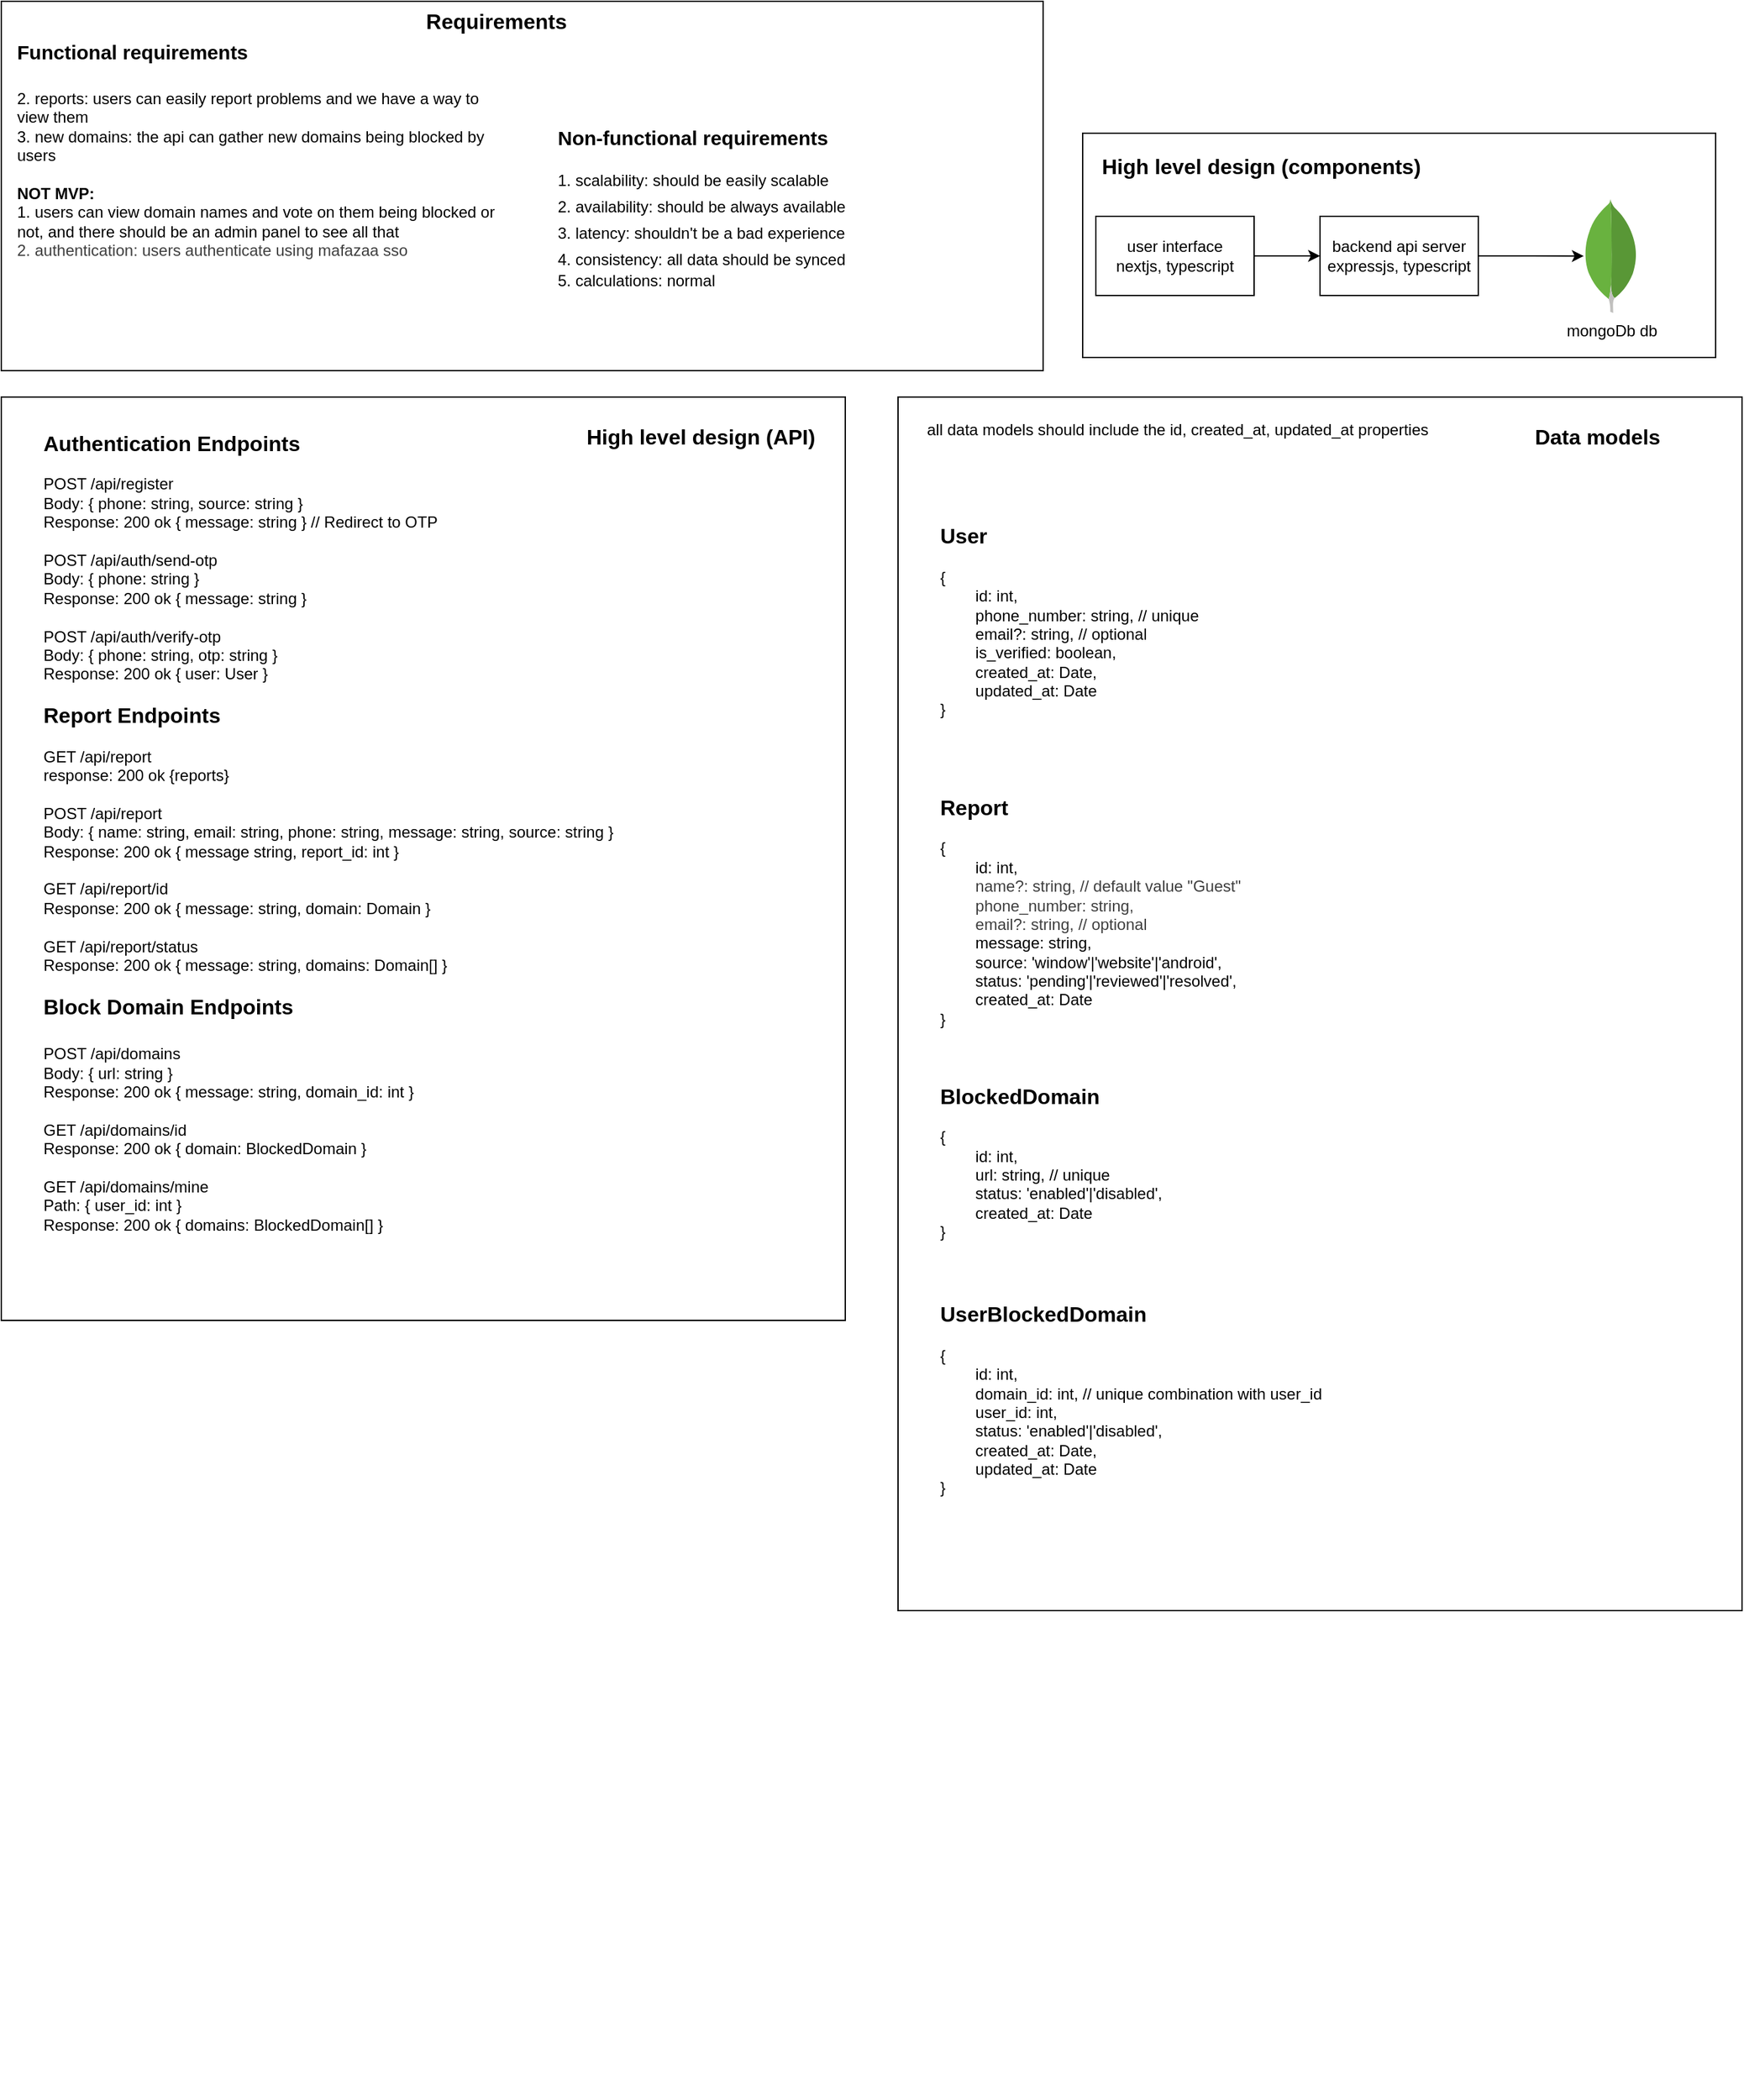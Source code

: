 <mxfile pages="2">
    <diagram name="high-level" id="8-smb9yRM81izmXv1z2y">
        <mxGraphModel dx="806" dy="1716" grid="1" gridSize="10" guides="1" tooltips="1" connect="1" arrows="1" fold="1" page="1" pageScale="1" pageWidth="850" pageHeight="1100" math="0" shadow="0">
            <root>
                <mxCell id="0"/>
                <mxCell id="1" parent="0"/>
                <mxCell id="nlzph1IIV6YKt-vDAN2--1" value="" style="group" parent="1" vertex="1" connectable="0">
                    <mxGeometry x="890" y="90" width="480" height="170" as="geometry"/>
                </mxCell>
                <mxCell id="nlzph1IIV6YKt-vDAN2--2" value="" style="whiteSpace=wrap;html=1;fontSize=11;" parent="nlzph1IIV6YKt-vDAN2--1" vertex="1">
                    <mxGeometry width="480" height="170" as="geometry"/>
                </mxCell>
                <mxCell id="nlzph1IIV6YKt-vDAN2--3" style="edgeStyle=orthogonalEdgeStyle;rounded=0;orthogonalLoop=1;jettySize=auto;html=1;exitX=1;exitY=0.5;exitDx=0;exitDy=0;entryX=0;entryY=0.5;entryDx=0;entryDy=0;" parent="nlzph1IIV6YKt-vDAN2--1" source="nlzph1IIV6YKt-vDAN2--4" target="nlzph1IIV6YKt-vDAN2--6" edge="1">
                    <mxGeometry relative="1" as="geometry"/>
                </mxCell>
                <mxCell id="nlzph1IIV6YKt-vDAN2--4" value="user interface&lt;div&gt;nextjs, typescript&lt;/div&gt;" style="rounded=0;whiteSpace=wrap;html=1;" parent="nlzph1IIV6YKt-vDAN2--1" vertex="1">
                    <mxGeometry x="10" y="63" width="120" height="60" as="geometry"/>
                </mxCell>
                <mxCell id="nlzph1IIV6YKt-vDAN2--5" style="edgeStyle=orthogonalEdgeStyle;rounded=0;orthogonalLoop=1;jettySize=auto;html=1;exitX=1;exitY=0.5;exitDx=0;exitDy=0;" parent="nlzph1IIV6YKt-vDAN2--1" source="nlzph1IIV6YKt-vDAN2--6" target="nlzph1IIV6YKt-vDAN2--7" edge="1">
                    <mxGeometry relative="1" as="geometry"/>
                </mxCell>
                <mxCell id="nlzph1IIV6YKt-vDAN2--6" value="backend api server&lt;div&gt;expressjs, typescript&lt;/div&gt;" style="rounded=0;whiteSpace=wrap;html=1;" parent="nlzph1IIV6YKt-vDAN2--1" vertex="1">
                    <mxGeometry x="180" y="63" width="120" height="60" as="geometry"/>
                </mxCell>
                <mxCell id="nlzph1IIV6YKt-vDAN2--7" value="mongoDb db" style="dashed=0;outlineConnect=0;html=1;align=center;labelPosition=center;verticalLabelPosition=bottom;verticalAlign=top;shape=mxgraph.weblogos.mongodb" parent="nlzph1IIV6YKt-vDAN2--1" vertex="1">
                    <mxGeometry x="380" y="50" width="41.2" height="86.2" as="geometry"/>
                </mxCell>
                <mxCell id="nlzph1IIV6YKt-vDAN2--8" value="&lt;font style=&quot;font-size: 16px;&quot;&gt;&lt;b&gt;High level design (components)&lt;/b&gt;&lt;/font&gt;" style="text;html=1;align=center;verticalAlign=middle;resizable=0;points=[];autosize=1;strokeColor=none;fillColor=none;" parent="nlzph1IIV6YKt-vDAN2--1" vertex="1">
                    <mxGeometry y="10" width="270" height="30" as="geometry"/>
                </mxCell>
                <mxCell id="nlzph1IIV6YKt-vDAN2--9" value="" style="group" parent="1" vertex="1" connectable="0">
                    <mxGeometry x="70" y="290" width="640" height="700" as="geometry"/>
                </mxCell>
                <mxCell id="nlzph1IIV6YKt-vDAN2--10" value="" style="whiteSpace=wrap;html=1;fontSize=11;" parent="nlzph1IIV6YKt-vDAN2--9" vertex="1">
                    <mxGeometry width="640" height="700" as="geometry"/>
                </mxCell>
                <mxCell id="nlzph1IIV6YKt-vDAN2--11" value="&lt;div style=&quot;font-size: 16px;&quot;&gt;&lt;b&gt;Authentication Endpoints&lt;/b&gt;&lt;/div&gt;&lt;div&gt;&lt;br&gt;&lt;/div&gt;&lt;div&gt;POST /api/register&lt;/div&gt;&lt;div&gt;Body: { phone: string, source: string }&lt;/div&gt;&lt;div&gt;Response: 200 ok { message: string }&amp;nbsp;&lt;span style=&quot;background-color: transparent; color: light-dark(rgb(0, 0, 0), rgb(255, 255, 255));&quot;&gt;// Redirect to OTP&lt;/span&gt;&lt;/div&gt;&lt;div&gt;&lt;span style=&quot;background-color: transparent; color: light-dark(rgb(0, 0, 0), rgb(255, 255, 255));&quot;&gt;&lt;br&gt;&lt;/span&gt;&lt;/div&gt;&lt;div&gt;POST /api/auth/send-otp&lt;/div&gt;&lt;div&gt;Body: { phone: string }&lt;/div&gt;&lt;div&gt;Response: 200 ok { message: string }&lt;/div&gt;&lt;div&gt;&lt;br&gt;&lt;/div&gt;&lt;div&gt;POST /api/auth/verify-otp&lt;/div&gt;&lt;div&gt;Body: { phone: string, otp: string }&lt;/div&gt;&lt;div&gt;R&lt;span style=&quot;background-color: transparent;&quot;&gt;esponse: 200 ok { user: User }&lt;/span&gt;&lt;/div&gt;&lt;div&gt;&lt;span style=&quot;background-color: transparent;&quot;&gt;&lt;br&gt;&lt;/span&gt;&lt;/div&gt;&lt;div style=&quot;font-size: 16px;&quot;&gt;&lt;b&gt;Report Endpoints&lt;/b&gt;&lt;/div&gt;&lt;br&gt;GET /api/report&lt;br&gt;response: 200 ok {reports}&lt;br&gt;&lt;br&gt;&lt;div&gt;POST /api/report&lt;/div&gt;&lt;div&gt;Body: { name: string, email: string, phone: string, message: string, source: string }&lt;/div&gt;&lt;div&gt;&lt;div&gt;Response: 200 ok { message string, report_id: int }&lt;/div&gt;&lt;/div&gt;&lt;div&gt;&lt;br&gt;&lt;/div&gt;&lt;div&gt;GET /api/report/id&lt;/div&gt;&lt;div&gt;&lt;div&gt;Response: 200 ok { message: string, domain: Domain }&lt;/div&gt;&lt;div&gt;&lt;br&gt;&lt;/div&gt;&lt;/div&gt;&lt;div&gt;&lt;div&gt;GET /api/report/status&lt;/div&gt;&lt;div&gt;Response: 200 ok { message: string, domains: Domain[] }&lt;/div&gt;&lt;/div&gt;&lt;div&gt;&lt;br&gt;&lt;/div&gt;&lt;div&gt;&lt;b style=&quot;font-size: 16px;&quot;&gt;Block Domain Endpoints&lt;/b&gt;&lt;/div&gt;&lt;div&gt;&lt;b style=&quot;font-size: 16px;&quot;&gt;&lt;br&gt;&lt;/b&gt;&lt;/div&gt;&lt;div&gt;POST /api/domains&lt;/div&gt;&lt;div&gt;&lt;span style=&quot;background-color: transparent; color: light-dark(rgb(0, 0, 0), rgb(255, 255, 255));&quot;&gt;Body: { url: string }&lt;/span&gt;&lt;/div&gt;&lt;div&gt;&lt;div&gt;Response: 200 ok { message: string, domain_id: int }&lt;/div&gt;&lt;div&gt;&lt;br&gt;&lt;/div&gt;&lt;/div&gt;&lt;div&gt;&lt;div&gt;GET /api/domains/id&lt;/div&gt;&lt;div&gt;&lt;/div&gt;&lt;div&gt;&lt;span style=&quot;background-color: transparent; color: light-dark(rgb(0, 0, 0), rgb(255, 255, 255));&quot;&gt;Response:&lt;/span&gt;&lt;span style=&quot;background-color: transparent; color: light-dark(rgb(0, 0, 0), rgb(255, 255, 255));&quot;&gt;&amp;nbsp;&lt;/span&gt;&lt;span style=&quot;background-color: transparent; color: light-dark(rgb(0, 0, 0), rgb(255, 255, 255));&quot;&gt;200 ok&lt;/span&gt;&lt;span style=&quot;background-color: transparent; color: light-dark(rgb(0, 0, 0), rgb(255, 255, 255));&quot;&gt;&amp;nbsp;{ domain: BlockedDomain }&lt;/span&gt;&lt;/div&gt;&lt;/div&gt;&lt;div&gt;&lt;br&gt;&lt;/div&gt;&lt;div&gt;GET /api/domains/mine&lt;/div&gt;&lt;div&gt;&lt;span style=&quot;background-color: transparent; color: light-dark(rgb(0, 0, 0), rgb(255, 255, 255));&quot;&gt;Path: { user_id: int }&lt;/span&gt;&lt;/div&gt;&lt;div&gt;&lt;/div&gt;&lt;div&gt;&lt;span style=&quot;background-color: transparent; color: light-dark(rgb(0, 0, 0), rgb(255, 255, 255));&quot;&gt;Response:&lt;/span&gt;&lt;span style=&quot;background-color: transparent; color: light-dark(rgb(0, 0, 0), rgb(255, 255, 255));&quot;&gt;&amp;nbsp;&lt;/span&gt;&lt;span style=&quot;background-color: transparent; color: light-dark(rgb(0, 0, 0), rgb(255, 255, 255));&quot;&gt;200 ok&lt;/span&gt;&lt;span style=&quot;background-color: transparent; color: light-dark(rgb(0, 0, 0), rgb(255, 255, 255));&quot;&gt;&amp;nbsp;{ domains: BlockedDomain[] }&lt;/span&gt;&lt;/div&gt;" style="text;html=1;align=left;verticalAlign=middle;resizable=0;points=[];autosize=1;strokeColor=none;fillColor=none;" parent="nlzph1IIV6YKt-vDAN2--9" vertex="1">
                    <mxGeometry x="30" y="20" width="460" height="620" as="geometry"/>
                </mxCell>
                <mxCell id="nlzph1IIV6YKt-vDAN2--13" value="&lt;font style=&quot;font-size: 16px;&quot;&gt;&lt;b&gt;High level design (API)&lt;/b&gt;&lt;/font&gt;" style="text;html=1;align=center;verticalAlign=middle;resizable=0;points=[];autosize=1;strokeColor=none;fillColor=none;" parent="nlzph1IIV6YKt-vDAN2--9" vertex="1">
                    <mxGeometry x="430" y="15.268" width="200" height="30" as="geometry"/>
                </mxCell>
                <mxCell id="nlzph1IIV6YKt-vDAN2--18" value="" style="group" parent="1" vertex="1" connectable="0">
                    <mxGeometry x="750" y="290" width="640" height="1290" as="geometry"/>
                </mxCell>
                <mxCell id="nlzph1IIV6YKt-vDAN2--19" value="" style="whiteSpace=wrap;html=1;fontSize=11;" parent="nlzph1IIV6YKt-vDAN2--18" vertex="1">
                    <mxGeometry width="640" height="920" as="geometry"/>
                </mxCell>
                <mxCell id="nlzph1IIV6YKt-vDAN2--20" value="&lt;div style=&quot;font-size: 16px;&quot;&gt;&lt;b&gt;User&lt;/b&gt;&lt;/div&gt;&lt;br&gt;&lt;div&gt;{&lt;/div&gt;&lt;div&gt;&lt;span style=&quot;white-space: pre;&quot;&gt;&#x9;&lt;/span&gt;id: int,&lt;/div&gt;&lt;div&gt;&lt;span style=&quot;white-space: pre;&quot;&gt;&#x9;&lt;/span&gt;phone_number: string, // unique&lt;/div&gt;&lt;div&gt;&lt;span style=&quot;white-space: pre;&quot;&gt;&#x9;&lt;/span&gt;email?: string, // optional&lt;/div&gt;&lt;div&gt;&lt;span style=&quot;white-space: pre;&quot;&gt;&#x9;&lt;/span&gt;is_verified: boolean,&lt;/div&gt;&lt;div&gt;&lt;span style=&quot;white-space: pre;&quot;&gt;&#x9;&lt;/span&gt;created_at: Date,&lt;/div&gt;&lt;div&gt;&lt;span style=&quot;white-space: pre;&quot;&gt;&#x9;&lt;/span&gt;updated_at: Date&lt;/div&gt;&lt;div&gt;}&lt;/div&gt;" style="text;html=1;align=left;verticalAlign=middle;resizable=0;points=[];autosize=1;strokeColor=none;fillColor=none;" parent="nlzph1IIV6YKt-vDAN2--18" vertex="1">
                    <mxGeometry x="30" y="90" width="220" height="160" as="geometry"/>
                </mxCell>
                <mxCell id="nlzph1IIV6YKt-vDAN2--23" value="&lt;font style=&quot;font-size: 16px;&quot;&gt;&lt;b&gt;Data models&lt;/b&gt;&lt;/font&gt;" style="text;html=1;align=center;verticalAlign=middle;resizable=0;points=[];autosize=1;strokeColor=none;fillColor=none;" parent="nlzph1IIV6YKt-vDAN2--18" vertex="1">
                    <mxGeometry x="470" y="15" width="120" height="30" as="geometry"/>
                </mxCell>
                <mxCell id="nlzph1IIV6YKt-vDAN2--39" value="&lt;span style=&quot;background-color: rgb(255, 255, 255);&quot;&gt;all data models should include the id, created_at, updated_at properties&lt;/span&gt;" style="text;html=1;align=left;verticalAlign=middle;resizable=0;points=[];autosize=1;strokeColor=none;fillColor=none;" parent="nlzph1IIV6YKt-vDAN2--18" vertex="1">
                    <mxGeometry x="20" y="10" width="400" height="30" as="geometry"/>
                </mxCell>
                <mxCell id="nlzph1IIV6YKt-vDAN2--40" value="&lt;div style=&quot;font-size: 16px;&quot;&gt;&lt;b&gt;Report&lt;/b&gt;&lt;/div&gt;&lt;br&gt;&lt;div&gt;{&lt;/div&gt;&lt;div&gt;&lt;span style=&quot;white-space: pre;&quot;&gt;&#x9;&lt;/span&gt;id: int,&lt;/div&gt;&lt;div&gt;&lt;span style=&quot;color: rgb(63, 63, 63); background-color: transparent; white-space-collapse: preserve;&quot;&gt;&#x9;&lt;/span&gt;&lt;span style=&quot;color: rgb(63, 63, 63); background-color: transparent;&quot;&gt;name?: string, // default value &quot;Guest&quot;&lt;/span&gt;&lt;/div&gt;&lt;div&gt;&lt;div style=&quot;color: rgb(63, 63, 63); scrollbar-color: rgb(226, 226, 226) rgb(251, 251, 251);&quot;&gt;&lt;span style=&quot;color: rgb(63, 63, 63); scrollbar-color: rgb(226, 226, 226) rgb(251, 251, 251); white-space-collapse: preserve;&quot;&gt;&#x9;&lt;/span&gt;phone_number: string,&lt;/div&gt;&lt;div style=&quot;color: rgb(63, 63, 63); scrollbar-color: rgb(226, 226, 226) rgb(251, 251, 251);&quot;&gt;&lt;span style=&quot;color: rgb(63, 63, 63); scrollbar-color: rgb(226, 226, 226) rgb(251, 251, 251); white-space-collapse: preserve;&quot;&gt;&#x9;&lt;/span&gt;email?: string, // optional&lt;/div&gt;&lt;/div&gt;&lt;div&gt;&lt;span style=&quot;white-space: pre;&quot;&gt;&#x9;&lt;/span&gt;message: string,&lt;/div&gt;&lt;div&gt;&lt;span style=&quot;white-space: pre;&quot;&gt;&#x9;&lt;/span&gt;source: &#39;window&#39;|&#39;website&#39;|&#39;android&#39;,&lt;/div&gt;&lt;div&gt;&lt;span style=&quot;white-space: pre;&quot;&gt;&#x9;&lt;/span&gt;status: &#39;pending&#39;|&#39;reviewed&#39;|&#39;resolved&#39;,&lt;/div&gt;&lt;div&gt;&lt;span style=&quot;white-space: pre;&quot;&gt;&#x9;&lt;/span&gt;created_at: Date&lt;/div&gt;&lt;div&gt;}&lt;/div&gt;" style="text;html=1;align=left;verticalAlign=middle;resizable=0;points=[];autosize=1;strokeColor=none;fillColor=none;" parent="nlzph1IIV6YKt-vDAN2--18" vertex="1">
                    <mxGeometry x="30" y="295" width="250" height="190" as="geometry"/>
                </mxCell>
                <mxCell id="nlzph1IIV6YKt-vDAN2--41" value="&lt;div style=&quot;font-size: 16px;&quot;&gt;&lt;b&gt;BlockedDomain&lt;/b&gt;&lt;/div&gt;&lt;br&gt;&lt;div&gt;{&lt;/div&gt;&lt;div&gt;&lt;span style=&quot;white-space: pre;&quot;&gt;&#x9;&lt;/span&gt;id: int,&lt;/div&gt;&lt;div&gt;&lt;span style=&quot;white-space: pre;&quot;&gt;&#x9;&lt;/span&gt;url: string, // unique&lt;/div&gt;&lt;div&gt;&lt;span style=&quot;white-space: pre;&quot;&gt;&#x9;&lt;/span&gt;status: &#39;enabled&#39;|&#39;disabled&#39;,&lt;/div&gt;&lt;div&gt;&lt;span style=&quot;white-space: pre;&quot;&gt;&#x9;&lt;/span&gt;created_at: Date&lt;/div&gt;&lt;div&gt;}&lt;/div&gt;" style="text;html=1;align=left;verticalAlign=middle;resizable=0;points=[];autosize=1;strokeColor=none;fillColor=none;" parent="nlzph1IIV6YKt-vDAN2--18" vertex="1">
                    <mxGeometry x="30" y="520" width="190" height="120" as="geometry"/>
                </mxCell>
                <mxCell id="ppBrmT6UgiOP-zEjPV4z-6" value="&lt;div style=&quot;font-size: 16px;&quot;&gt;&lt;b&gt;UserBlockedDomain&lt;/b&gt;&lt;/div&gt;&lt;br&gt;&lt;div&gt;{&lt;/div&gt;&lt;div&gt;&lt;span style=&quot;white-space: pre;&quot;&gt;&#x9;&lt;/span&gt;id: int,&lt;/div&gt;&lt;div&gt;&lt;span style=&quot;white-space: pre;&quot;&gt;&#x9;&lt;/span&gt;domain_id: int, // unique combination with user_id&lt;/div&gt;&lt;div&gt;&lt;span style=&quot;white-space: pre;&quot;&gt;&#x9;&lt;/span&gt;user_id: int,&lt;/div&gt;&lt;div&gt;&lt;span style=&quot;white-space: pre;&quot;&gt;&#x9;&lt;/span&gt;status: &#39;enabled&#39;|&#39;disabled&#39;,&lt;/div&gt;&lt;div&gt;&lt;span style=&quot;white-space: pre;&quot;&gt;&#x9;&lt;/span&gt;created_at: Date,&lt;/div&gt;&lt;div&gt;&lt;span style=&quot;white-space: pre;&quot;&gt;&#x9;&lt;/span&gt;updated_at: Date&lt;/div&gt;&lt;div&gt;}&lt;/div&gt;" style="text;html=1;align=left;verticalAlign=middle;resizable=0;points=[];autosize=1;strokeColor=none;fillColor=none;" parent="nlzph1IIV6YKt-vDAN2--18" vertex="1">
                    <mxGeometry x="30" y="680" width="310" height="160" as="geometry"/>
                </mxCell>
                <mxCell id="2" value="" style="group" parent="1" vertex="1" connectable="0">
                    <mxGeometry x="70" y="-10" width="790" height="290" as="geometry"/>
                </mxCell>
                <mxCell id="3" value="" style="whiteSpace=wrap;html=1;fontSize=11;" parent="2" vertex="1">
                    <mxGeometry width="790" height="280" as="geometry"/>
                </mxCell>
                <mxCell id="4" value="&lt;h1 style=&quot;margin-top: 0px;&quot;&gt;&lt;span style=&quot;background-color: transparent; color: light-dark(rgb(0, 0, 0), rgb(255, 255, 255));&quot;&gt;&lt;font style=&quot;&quot;&gt;&lt;span style=&quot;font-size: 15px;&quot;&gt;Functional requirements&lt;/span&gt;&lt;/font&gt;&lt;/span&gt;&lt;/h1&gt;&lt;h1 style=&quot;margin-top: 0px;&quot;&gt;&lt;/h1&gt;&lt;div&gt;&lt;span style=&quot;background-color: transparent; color: light-dark(rgb(0, 0, 0), rgb(255, 255, 255));&quot;&gt;&lt;font style=&quot;&quot;&gt;&lt;span style=&quot;font-size: 12px;&quot;&gt;2. reports: users can easily report problems and we have a way to view them&lt;br&gt;3. new domains: the api can gather new domains being blocked by users&lt;br&gt;&lt;br&gt;&lt;b&gt;NOT MVP:&lt;br&gt;&lt;/b&gt;1. users can view domain names and vote on them being blocked or not, and there should be an admin panel to see all that&lt;br&gt;&lt;/span&gt;&lt;/font&gt;&lt;/span&gt;&lt;span style=&quot;color: rgb(63, 63, 63);&quot;&gt;2. authentication: users authenticate using mafazaa sso&lt;/span&gt;&lt;br style=&quot;color: rgb(63, 63, 63); scrollbar-color: rgb(226, 226, 226) rgb(251, 251, 251);&quot;&gt;&lt;/div&gt;&lt;h1 style=&quot;margin-top: 0px; line-height: 100%;&quot;&gt;&lt;/h1&gt;" style="text;html=1;whiteSpace=wrap;overflow=hidden;rounded=0;" parent="2" vertex="1">
                    <mxGeometry x="10" y="15" width="370" height="260" as="geometry"/>
                </mxCell>
                <mxCell id="5" value="&lt;h1 style=&quot;margin-top: 0px;&quot;&gt;&lt;span style=&quot;background-color: transparent; color: light-dark(rgb(0, 0, 0), rgb(255, 255, 255));&quot;&gt;&lt;font style=&quot;font-size: 15px;&quot;&gt;Non-functional requirements&lt;/font&gt;&lt;/span&gt;&lt;/h1&gt;&lt;h1 style=&quot;margin-top: 0px; line-height: 0%;&quot;&gt;&lt;span style=&quot;font-size: 12px; font-weight: 400;&quot;&gt;1. scalability: should be easily scalable&lt;/span&gt;&lt;/h1&gt;&lt;h1 style=&quot;margin-top: 0px; line-height: 0%;&quot;&gt;&lt;span style=&quot;background-color: transparent; color: light-dark(rgb(0, 0, 0), rgb(255, 255, 255)); font-size: 12px; font-weight: 400;&quot;&gt;2. availability: should be always available&lt;/span&gt;&lt;/h1&gt;&lt;h1 style=&quot;margin-top: 0px; line-height: 0%;&quot;&gt;&lt;span style=&quot;background-color: transparent; color: light-dark(rgb(0, 0, 0), rgb(255, 255, 255)); font-size: 12px; font-weight: 400;&quot;&gt;3. latency: shouldn&#39;t be a bad experience&lt;/span&gt;&lt;/h1&gt;&lt;h1 style=&quot;margin-top: 0px; line-height: 0%;&quot;&gt;&lt;span style=&quot;background-color: transparent; color: light-dark(rgb(0, 0, 0), rgb(255, 255, 255)); font-size: 12px; font-weight: normal;&quot;&gt;4. consistency: all data should be synced&lt;/span&gt;&lt;/h1&gt;&lt;div style=&quot;line-height: 0%;&quot;&gt;&lt;span style=&quot;background-color: transparent; color: light-dark(rgb(0, 0, 0), rgb(255, 255, 255));&quot;&gt;5. calculations: normal&lt;/span&gt;&lt;/div&gt;" style="text;html=1;whiteSpace=wrap;overflow=hidden;rounded=0;" parent="2" vertex="1">
                    <mxGeometry x="420" y="80" width="350" height="150" as="geometry"/>
                </mxCell>
                <mxCell id="6" value="&lt;font style=&quot;font-size: 16px;&quot;&gt;&lt;b&gt;Requirements&lt;/b&gt;&lt;/font&gt;" style="text;html=1;align=center;verticalAlign=middle;resizable=0;points=[];autosize=1;strokeColor=none;fillColor=none;" parent="2" vertex="1">
                    <mxGeometry x="310" width="130" height="30" as="geometry"/>
                </mxCell>
            </root>
        </mxGraphModel>
    </diagram>
    <diagram id="yDcnoQ-w4sotKixott70" name="website">
        <mxGraphModel dx="1266" dy="289" grid="1" gridSize="10" guides="1" tooltips="1" connect="1" arrows="1" fold="1" page="1" pageScale="1" pageWidth="850" pageHeight="1100" background="#ffffff" math="0" shadow="0">
            <root>
                <mxCell id="0"/>
                <mxCell id="1" parent="0"/>
                <mxCell id="rOXuChgOmX8JVEiVYjmg-1" value="Requirements:&lt;br&gt;&lt;br&gt;1. steps/installation of apps for windows, android, linux, mac, ios, router&lt;div&gt;2. clear explanations for every step&lt;/div&gt;&lt;div&gt;3. a page indicating that protection is already done on this device&lt;/div&gt;" style="text;html=1;align=center;verticalAlign=middle;resizable=0;points=[];autosize=1;strokeColor=none;fillColor=none;" parent="1" vertex="1">
                    <mxGeometry x="40" y="28" width="400" height="90" as="geometry"/>
                </mxCell>
                <mxCell id="rOXuChgOmX8JVEiVYjmg-8" style="edgeStyle=none;html=1;strokeColor=light-dark(#ff0000, #ededed);strokeWidth=2;endArrow=openAsync;endFill=0;" parent="1" source="rOXuChgOmX8JVEiVYjmg-2" target="rOXuChgOmX8JVEiVYjmg-3" edge="1">
                    <mxGeometry relative="1" as="geometry"/>
                </mxCell>
                <mxCell id="UtuCvoRXhWz_WTzKwQfW-2" value="" style="edgeStyle=none;html=1;" parent="1" source="rOXuChgOmX8JVEiVYjmg-2" target="UtuCvoRXhWz_WTzKwQfW-1" edge="1">
                    <mxGeometry relative="1" as="geometry"/>
                </mxCell>
                <mxCell id="rOXuChgOmX8JVEiVYjmg-2" value="الصفحة الرئيسية" style="rounded=1;whiteSpace=wrap;html=1;" parent="1" vertex="1">
                    <mxGeometry x="150" y="170" width="120" height="60" as="geometry"/>
                </mxCell>
                <mxCell id="UtuCvoRXhWz_WTzKwQfW-19" value="" style="edgeStyle=none;html=1;" parent="1" source="rOXuChgOmX8JVEiVYjmg-3" target="UtuCvoRXhWz_WTzKwQfW-18" edge="1">
                    <mxGeometry relative="1" as="geometry"/>
                </mxCell>
                <mxCell id="UtuCvoRXhWz_WTzKwQfW-43" style="edgeStyle=none;html=1;strokeColor=light-dark(#ff0000, #ededed);endArrow=openAsync;endFill=0;" parent="1" source="rOXuChgOmX8JVEiVYjmg-3" target="rOXuChgOmX8JVEiVYjmg-4" edge="1">
                    <mxGeometry relative="1" as="geometry"/>
                </mxCell>
                <mxCell id="rOXuChgOmX8JVEiVYjmg-3" value="شوية شرح" style="rounded=1;whiteSpace=wrap;html=1;" parent="1" vertex="1">
                    <mxGeometry x="330" y="170" width="120" height="60" as="geometry"/>
                </mxCell>
                <mxCell id="rOXuChgOmX8JVEiVYjmg-10" style="edgeStyle=none;html=1;entryX=0;entryY=0.5;entryDx=0;entryDy=0;strokeColor=light-dark(#ff0000, #ededed);endArrow=openAsync;endFill=0;" parent="1" source="rOXuChgOmX8JVEiVYjmg-4" target="rOXuChgOmX8JVEiVYjmg-5" edge="1">
                    <mxGeometry relative="1" as="geometry"/>
                </mxCell>
                <mxCell id="UtuCvoRXhWz_WTzKwQfW-21" value="" style="edgeStyle=none;html=1;" parent="1" source="rOXuChgOmX8JVEiVYjmg-4" target="UtuCvoRXhWz_WTzKwQfW-20" edge="1">
                    <mxGeometry relative="1" as="geometry"/>
                </mxCell>
                <mxCell id="rOXuChgOmX8JVEiVYjmg-4" value="اختار الجهاز اللي عايز تفعل عليه الحماية" style="rounded=1;whiteSpace=wrap;html=1;" parent="1" vertex="1">
                    <mxGeometry x="500" y="170" width="120" height="60" as="geometry"/>
                </mxCell>
                <mxCell id="rOXuChgOmX8JVEiVYjmg-11" style="edgeStyle=none;html=1;strokeColor=light-dark(#ff0000, #ededed);endArrow=openAsync;endFill=0;entryX=0;entryY=0.5;entryDx=0;entryDy=0;" parent="1" source="rOXuChgOmX8JVEiVYjmg-5" target="UtuCvoRXhWz_WTzKwQfW-56" edge="1">
                    <mxGeometry relative="1" as="geometry">
                        <mxPoint x="850" y="200" as="targetPoint"/>
                    </mxGeometry>
                </mxCell>
                <mxCell id="UtuCvoRXhWz_WTzKwQfW-26" value="" style="edgeStyle=none;html=1;" parent="1" source="rOXuChgOmX8JVEiVYjmg-5" target="UtuCvoRXhWz_WTzKwQfW-25" edge="1">
                    <mxGeometry relative="1" as="geometry"/>
                </mxCell>
                <mxCell id="rOXuChgOmX8JVEiVYjmg-5" value="شرح خطوات أو برنامج للتحميل" style="rounded=1;whiteSpace=wrap;html=1;" parent="1" vertex="1">
                    <mxGeometry x="680" y="170" width="120" height="60" as="geometry"/>
                </mxCell>
                <mxCell id="rOXuChgOmX8JVEiVYjmg-18" style="edgeStyle=none;html=1;strokeColor=light-dark(#ff0000, #ededed);endArrow=openAsync;endFill=0;" parent="1" source="rOXuChgOmX8JVEiVYjmg-7" target="rOXuChgOmX8JVEiVYjmg-16" edge="1">
                    <mxGeometry relative="1" as="geometry"/>
                </mxCell>
                <mxCell id="UtuCvoRXhWz_WTzKwQfW-32" value="" style="edgeStyle=none;html=1;" parent="1" source="rOXuChgOmX8JVEiVYjmg-7" target="UtuCvoRXhWz_WTzKwQfW-31" edge="1">
                    <mxGeometry relative="1" as="geometry"/>
                </mxCell>
                <mxCell id="rOXuChgOmX8JVEiVYjmg-7" value="دعمنا، أم تفعليها على جهاز اخر" style="rounded=1;whiteSpace=wrap;html=1;" parent="1" vertex="1">
                    <mxGeometry x="1040" y="170" width="120" height="60" as="geometry"/>
                </mxCell>
                <mxCell id="UtuCvoRXhWz_WTzKwQfW-36" value="" style="edgeStyle=none;html=1;" parent="1" source="rOXuChgOmX8JVEiVYjmg-13" target="UtuCvoRXhWz_WTzKwQfW-35" edge="1">
                    <mxGeometry relative="1" as="geometry"/>
                </mxCell>
                <mxCell id="rOXuChgOmX8JVEiVYjmg-13" value="الصفحة الرئيسية للمدونة" style="rounded=1;whiteSpace=wrap;html=1;" parent="1" vertex="1">
                    <mxGeometry x="1390" y="170" width="120" height="60" as="geometry"/>
                </mxCell>
                <mxCell id="rOXuChgOmX8JVEiVYjmg-14" value="خدمة العملاء و التبرع موجودين دائما" style="rounded=1;whiteSpace=wrap;html=1;" parent="1" vertex="1">
                    <mxGeometry x="1570" y="170" width="120" height="60" as="geometry"/>
                </mxCell>
                <mxCell id="rOXuChgOmX8JVEiVYjmg-15" value="نافذة مستويات الحماية" style="rounded=1;whiteSpace=wrap;html=1;" parent="1" vertex="1">
                    <mxGeometry x="1740" y="170" width="120" height="60" as="geometry"/>
                </mxCell>
                <mxCell id="UtuCvoRXhWz_WTzKwQfW-34" value="" style="edgeStyle=none;html=1;" parent="1" source="rOXuChgOmX8JVEiVYjmg-16" target="UtuCvoRXhWz_WTzKwQfW-33" edge="1">
                    <mxGeometry relative="1" as="geometry"/>
                </mxCell>
                <mxCell id="rOXuChgOmX8JVEiVYjmg-16" value="لقد تم تفعيل الحماية من قبل بالفعل" style="rounded=1;whiteSpace=wrap;html=1;" parent="1" vertex="1">
                    <mxGeometry x="1210" y="170" width="120" height="60" as="geometry"/>
                </mxCell>
                <mxCell id="UtuCvoRXhWz_WTzKwQfW-40" value="" style="edgeStyle=none;html=1;" parent="1" source="rOXuChgOmX8JVEiVYjmg-17" target="UtuCvoRXhWz_WTzKwQfW-39" edge="1">
                    <mxGeometry relative="1" as="geometry"/>
                </mxCell>
                <mxCell id="rOXuChgOmX8JVEiVYjmg-17" value="منشور في المدونة" style="rounded=1;whiteSpace=wrap;html=1;" parent="1" vertex="1">
                    <mxGeometry x="1910" y="170" width="120" height="60" as="geometry"/>
                </mxCell>
                <mxCell id="UtuCvoRXhWz_WTzKwQfW-4" value="" style="edgeStyle=none;html=1;" parent="1" source="UtuCvoRXhWz_WTzKwQfW-1" target="UtuCvoRXhWz_WTzKwQfW-3" edge="1">
                    <mxGeometry relative="1" as="geometry"/>
                </mxCell>
                <mxCell id="UtuCvoRXhWz_WTzKwQfW-1" value="تصميم عشوائي من مجموعة تصميمات و عناوين مختارة" style="rounded=1;whiteSpace=wrap;html=1;" parent="1" vertex="1">
                    <mxGeometry x="150" y="310" width="120" height="60" as="geometry"/>
                </mxCell>
                <mxCell id="UtuCvoRXhWz_WTzKwQfW-6" value="" style="edgeStyle=none;html=1;" parent="1" source="UtuCvoRXhWz_WTzKwQfW-3" target="UtuCvoRXhWz_WTzKwQfW-5" edge="1">
                    <mxGeometry relative="1" as="geometry"/>
                </mxCell>
                <mxCell id="UtuCvoRXhWz_WTzKwQfW-3" value="دعوة لقراءة أهم منشوري المدونة" style="whiteSpace=wrap;html=1;rounded=1;" parent="1" vertex="1">
                    <mxGeometry x="150" y="450" width="120" height="60" as="geometry"/>
                </mxCell>
                <mxCell id="UtuCvoRXhWz_WTzKwQfW-8" value="" style="edgeStyle=none;html=1;" parent="1" source="UtuCvoRXhWz_WTzKwQfW-5" target="UtuCvoRXhWz_WTzKwQfW-7" edge="1">
                    <mxGeometry relative="1" as="geometry"/>
                </mxCell>
                <mxCell id="UtuCvoRXhWz_WTzKwQfW-5" value="مستويات الحماية المتاحة" style="whiteSpace=wrap;html=1;rounded=1;" parent="1" vertex="1">
                    <mxGeometry x="150" y="590" width="120" height="60" as="geometry"/>
                </mxCell>
                <mxCell id="UtuCvoRXhWz_WTzKwQfW-10" value="" style="edgeStyle=none;html=1;" parent="1" source="UtuCvoRXhWz_WTzKwQfW-7" target="UtuCvoRXhWz_WTzKwQfW-9" edge="1">
                    <mxGeometry relative="1" as="geometry"/>
                </mxCell>
                <mxCell id="UtuCvoRXhWz_WTzKwQfW-7" value="التأكيد على أهمية الحماية" style="whiteSpace=wrap;html=1;rounded=1;" parent="1" vertex="1">
                    <mxGeometry x="-30" y="590" width="120" height="60" as="geometry"/>
                </mxCell>
                <mxCell id="UtuCvoRXhWz_WTzKwQfW-13" value="" style="edgeStyle=none;html=1;" parent="1" source="UtuCvoRXhWz_WTzKwQfW-9" target="UtuCvoRXhWz_WTzKwQfW-12" edge="1">
                    <mxGeometry relative="1" as="geometry"/>
                </mxCell>
                <mxCell id="UtuCvoRXhWz_WTzKwQfW-9" value="الحماية سهلة و بسيطة عن طريق برنامج يتم تحميله" style="whiteSpace=wrap;html=1;rounded=1;" parent="1" vertex="1">
                    <mxGeometry x="-30" y="450" width="120" height="60" as="geometry"/>
                </mxCell>
                <mxCell id="UtuCvoRXhWz_WTzKwQfW-15" value="" style="edgeStyle=none;html=1;" parent="1" source="UtuCvoRXhWz_WTzKwQfW-12" target="UtuCvoRXhWz_WTzKwQfW-14" edge="1">
                    <mxGeometry relative="1" as="geometry"/>
                </mxCell>
                <mxCell id="UtuCvoRXhWz_WTzKwQfW-12" value="ادعمنا" style="whiteSpace=wrap;html=1;rounded=1;" parent="1" vertex="1">
                    <mxGeometry x="-30" y="310" width="120" height="60" as="geometry"/>
                </mxCell>
                <mxCell id="UtuCvoRXhWz_WTzKwQfW-14" value="ما هي مفازا" style="whiteSpace=wrap;html=1;rounded=1;" parent="1" vertex="1">
                    <mxGeometry x="-30" y="170" width="120" height="60" as="geometry"/>
                </mxCell>
                <mxCell id="UtuCvoRXhWz_WTzKwQfW-18" value="مساحة لكلام العميل يقرأه قبل ما يفعل الحماية" style="whiteSpace=wrap;html=1;rounded=1;" parent="1" vertex="1">
                    <mxGeometry x="330" y="310" width="120" height="60" as="geometry"/>
                </mxCell>
                <mxCell id="UtuCvoRXhWz_WTzKwQfW-24" value="" style="edgeStyle=none;html=1;" parent="1" source="UtuCvoRXhWz_WTzKwQfW-20" target="UtuCvoRXhWz_WTzKwQfW-23" edge="1">
                    <mxGeometry relative="1" as="geometry"/>
                </mxCell>
                <mxCell id="UtuCvoRXhWz_WTzKwQfW-20" value="اختيار الجهاز اللي عايز يفعل عليه الحماية" style="whiteSpace=wrap;html=1;rounded=1;" parent="1" vertex="1">
                    <mxGeometry x="500" y="310" width="120" height="60" as="geometry"/>
                </mxCell>
                <mxCell id="UtuCvoRXhWz_WTzKwQfW-23" value="زرار للاطلاع على مستويات الحماية" style="whiteSpace=wrap;html=1;rounded=1;" parent="1" vertex="1">
                    <mxGeometry x="500" y="450" width="120" height="60" as="geometry"/>
                </mxCell>
                <mxCell id="UtuCvoRXhWz_WTzKwQfW-28" value="" style="edgeStyle=none;html=1;" parent="1" source="UtuCvoRXhWz_WTzKwQfW-25" target="UtuCvoRXhWz_WTzKwQfW-27" edge="1">
                    <mxGeometry relative="1" as="geometry"/>
                </mxCell>
                <mxCell id="UtuCvoRXhWz_WTzKwQfW-25" value="يإما صفحة فيها شعار للجهاز و تحميله" style="whiteSpace=wrap;html=1;rounded=1;" parent="1" vertex="1">
                    <mxGeometry x="680" y="310" width="120" height="60" as="geometry"/>
                </mxCell>
                <mxCell id="UtuCvoRXhWz_WTzKwQfW-27" value="يإما صفحة فيها جزء من الخطوات، و الخطوات فيها التالي و السابق" style="whiteSpace=wrap;html=1;rounded=1;" parent="1" vertex="1">
                    <mxGeometry x="680" y="450" width="120" height="60" as="geometry"/>
                </mxCell>
                <mxCell id="UtuCvoRXhWz_WTzKwQfW-31" value="نافذة الدعم، و زرار لتفعيل الحماية على جهاز اخر" style="whiteSpace=wrap;html=1;rounded=1;" parent="1" vertex="1">
                    <mxGeometry x="1040" y="310" width="120" height="60" as="geometry"/>
                </mxCell>
                <mxCell id="UtuCvoRXhWz_WTzKwQfW-33" value="إظهار خطأ إذا كان المستخدم قد فعل الحماية بالفعل" style="whiteSpace=wrap;html=1;rounded=1;" parent="1" vertex="1">
                    <mxGeometry x="1210" y="310" width="120" height="60" as="geometry"/>
                </mxCell>
                <mxCell id="UtuCvoRXhWz_WTzKwQfW-38" value="" style="edgeStyle=none;html=1;" parent="1" source="UtuCvoRXhWz_WTzKwQfW-35" target="UtuCvoRXhWz_WTzKwQfW-37" edge="1">
                    <mxGeometry relative="1" as="geometry"/>
                </mxCell>
                <mxCell id="UtuCvoRXhWz_WTzKwQfW-35" value="أهم منشوري المدونة" style="whiteSpace=wrap;html=1;rounded=1;" parent="1" vertex="1">
                    <mxGeometry x="1390" y="310" width="120" height="60" as="geometry"/>
                </mxCell>
                <mxCell id="UtuCvoRXhWz_WTzKwQfW-37" value="منشورات     " style="whiteSpace=wrap;html=1;rounded=1;" parent="1" vertex="1">
                    <mxGeometry x="1390" y="450" width="120" height="60" as="geometry"/>
                </mxCell>
                <mxCell id="UtuCvoRXhWz_WTzKwQfW-42" value="" style="edgeStyle=none;html=1;" parent="1" source="UtuCvoRXhWz_WTzKwQfW-39" target="UtuCvoRXhWz_WTzKwQfW-41" edge="1">
                    <mxGeometry relative="1" as="geometry"/>
                </mxCell>
                <mxCell id="UtuCvoRXhWz_WTzKwQfW-39" value="مكونات المنشور:&lt;div&gt;1. تصميم&lt;br&gt;2. عنوان&lt;/div&gt;&lt;div&gt;3. المنشور نفسه&lt;/div&gt;" style="whiteSpace=wrap;html=1;rounded=1;" parent="1" vertex="1">
                    <mxGeometry x="1910" y="310" width="120" height="80" as="geometry"/>
                </mxCell>
                <mxCell id="UtuCvoRXhWz_WTzKwQfW-41" value="اطلع على منشورات أخرى" style="whiteSpace=wrap;html=1;rounded=1;" parent="1" vertex="1">
                    <mxGeometry x="1910" y="480" width="120" height="60" as="geometry"/>
                </mxCell>
                <mxCell id="UtuCvoRXhWz_WTzKwQfW-47" value="" style="edgeStyle=none;html=1;" parent="1" source="UtuCvoRXhWz_WTzKwQfW-44" target="UtuCvoRXhWz_WTzKwQfW-46" edge="1">
                    <mxGeometry relative="1" as="geometry"/>
                </mxCell>
                <mxCell id="UtuCvoRXhWz_WTzKwQfW-44" value="نافذة الدعم" style="rounded=1;whiteSpace=wrap;html=1;" parent="1" vertex="1">
                    <mxGeometry x="2110" y="170" width="120" height="60" as="geometry"/>
                </mxCell>
                <mxCell id="UtuCvoRXhWz_WTzKwQfW-46" value="يحدد العميل الكمية اللي عايز يدعمنا بيها، و زرار &quot;ادعمنا&quot; ينقله على بوابة الدفع مباشر" style="whiteSpace=wrap;html=1;rounded=1;" parent="1" vertex="1">
                    <mxGeometry x="2110" y="310" width="120" height="60" as="geometry"/>
                </mxCell>
                <mxCell id="UtuCvoRXhWz_WTzKwQfW-55" value="" style="edgeStyle=none;html=1;" parent="1" source="UtuCvoRXhWz_WTzKwQfW-56" target="UtuCvoRXhWz_WTzKwQfW-57" edge="1">
                    <mxGeometry relative="1" as="geometry"/>
                </mxCell>
                <mxCell id="UtuCvoRXhWz_WTzKwQfW-58" style="edgeStyle=none;html=1;exitX=1;exitY=0.5;exitDx=0;exitDy=0;strokeColor=light-dark(#ff0000, #ededed);endArrow=openAsync;endFill=0;" parent="1" source="UtuCvoRXhWz_WTzKwQfW-56" target="rOXuChgOmX8JVEiVYjmg-7" edge="1">
                    <mxGeometry relative="1" as="geometry"/>
                </mxCell>
                <mxCell id="UtuCvoRXhWz_WTzKwQfW-56" value="مبارك تفعيل الحماية" style="rounded=1;whiteSpace=wrap;html=1;" parent="1" vertex="1">
                </mxCell>
                <mxCell id="UtuCvoRXhWz_WTzKwQfW-61" value="" style="edgeStyle=none;html=1;" parent="1" source="UtuCvoRXhWz_WTzKwQfW-57" target="UtuCvoRXhWz_WTzKwQfW-60" edge="1">
                    <mxGeometry relative="1" as="geometry"/>
                </mxCell>
                <mxCell id="UtuCvoRXhWz_WTzKwQfW-57" value="خطوات لاختبار إن كانت الحماية تم تفعيلها بالفعل" style="whiteSpace=wrap;html=1;rounded=1;" parent="1" vertex="1">
                    <mxGeometry x="870" y="310" width="120" height="60" as="geometry"/>
                </mxCell>
                <mxCell id="UtuCvoRXhWz_WTzKwQfW-63" value="" style="edgeStyle=none;html=1;" parent="1" source="UtuCvoRXhWz_WTzKwQfW-60" target="UtuCvoRXhWz_WTzKwQfW-62" edge="1">
                    <mxGeometry relative="1" as="geometry"/>
                </mxCell>
                <mxCell id="UtuCvoRXhWz_WTzKwQfW-60" value="لو الحماية مش مفعلة، تظهر تحت نصائح يجربها المستخدم" style="whiteSpace=wrap;html=1;rounded=1;" parent="1" vertex="1">
                    <mxGeometry x="870" y="450" width="120" height="60" as="geometry"/>
                </mxCell>
                <mxCell id="UtuCvoRXhWz_WTzKwQfW-62" value="لو مش عارف يشغل الحماية، يتواصل مع خدمة العملاء" style="whiteSpace=wrap;html=1;rounded=1;" parent="1" vertex="1">
                    <mxGeometry x="870" y="590" width="120" height="60" as="geometry"/>
                </mxCell>
            </root>
        </mxGraphModel>
    </diagram>
</mxfile>